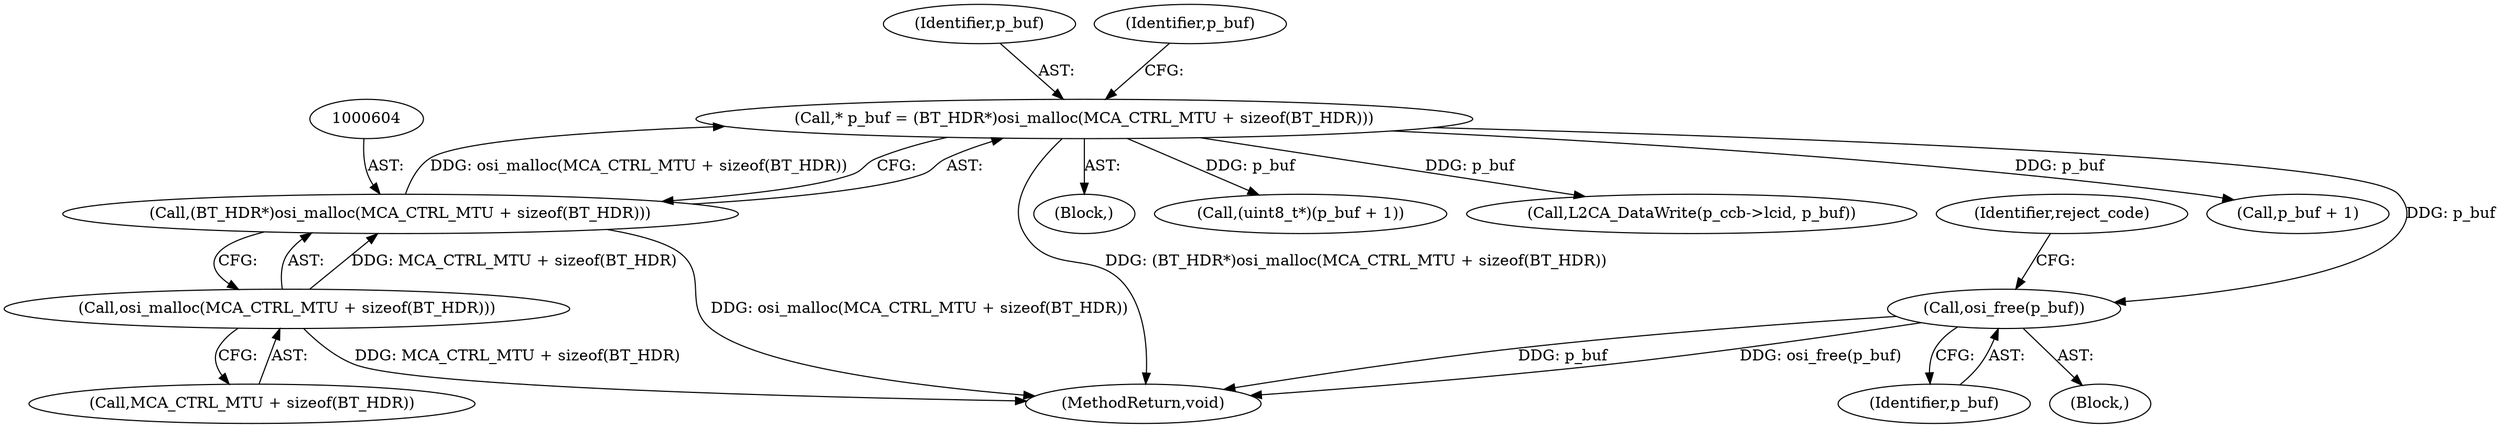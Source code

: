 digraph "0_Android_5216e6120160b28d76e9ee4dff9995e772647511@API" {
"1000708" [label="(Call,osi_free(p_buf))"];
"1000601" [label="(Call,* p_buf = (BT_HDR*)osi_malloc(MCA_CTRL_MTU + sizeof(BT_HDR)))"];
"1000603" [label="(Call,(BT_HDR*)osi_malloc(MCA_CTRL_MTU + sizeof(BT_HDR)))"];
"1000605" [label="(Call,osi_malloc(MCA_CTRL_MTU + sizeof(BT_HDR)))"];
"1000599" [label="(Block,)"];
"1000620" [label="(Call,(uint8_t*)(p_buf + 1))"];
"1000603" [label="(Call,(BT_HDR*)osi_malloc(MCA_CTRL_MTU + sizeof(BT_HDR)))"];
"1000709" [label="(Identifier,p_buf)"];
"1000602" [label="(Identifier,p_buf)"];
"1000701" [label="(Call,L2CA_DataWrite(p_ccb->lcid, p_buf))"];
"1000606" [label="(Call,MCA_CTRL_MTU + sizeof(BT_HDR))"];
"1000708" [label="(Call,osi_free(p_buf))"];
"1000605" [label="(Call,osi_malloc(MCA_CTRL_MTU + sizeof(BT_HDR)))"];
"1000712" [label="(Identifier,reject_code)"];
"1000612" [label="(Identifier,p_buf)"];
"1000760" [label="(MethodReturn,void)"];
"1000622" [label="(Call,p_buf + 1)"];
"1000601" [label="(Call,* p_buf = (BT_HDR*)osi_malloc(MCA_CTRL_MTU + sizeof(BT_HDR)))"];
"1000707" [label="(Block,)"];
"1000708" -> "1000707"  [label="AST: "];
"1000708" -> "1000709"  [label="CFG: "];
"1000709" -> "1000708"  [label="AST: "];
"1000712" -> "1000708"  [label="CFG: "];
"1000708" -> "1000760"  [label="DDG: p_buf"];
"1000708" -> "1000760"  [label="DDG: osi_free(p_buf)"];
"1000601" -> "1000708"  [label="DDG: p_buf"];
"1000601" -> "1000599"  [label="AST: "];
"1000601" -> "1000603"  [label="CFG: "];
"1000602" -> "1000601"  [label="AST: "];
"1000603" -> "1000601"  [label="AST: "];
"1000612" -> "1000601"  [label="CFG: "];
"1000601" -> "1000760"  [label="DDG: (BT_HDR*)osi_malloc(MCA_CTRL_MTU + sizeof(BT_HDR))"];
"1000603" -> "1000601"  [label="DDG: osi_malloc(MCA_CTRL_MTU + sizeof(BT_HDR))"];
"1000601" -> "1000620"  [label="DDG: p_buf"];
"1000601" -> "1000622"  [label="DDG: p_buf"];
"1000601" -> "1000701"  [label="DDG: p_buf"];
"1000603" -> "1000605"  [label="CFG: "];
"1000604" -> "1000603"  [label="AST: "];
"1000605" -> "1000603"  [label="AST: "];
"1000603" -> "1000760"  [label="DDG: osi_malloc(MCA_CTRL_MTU + sizeof(BT_HDR))"];
"1000605" -> "1000603"  [label="DDG: MCA_CTRL_MTU + sizeof(BT_HDR)"];
"1000605" -> "1000606"  [label="CFG: "];
"1000606" -> "1000605"  [label="AST: "];
"1000605" -> "1000760"  [label="DDG: MCA_CTRL_MTU + sizeof(BT_HDR)"];
}
